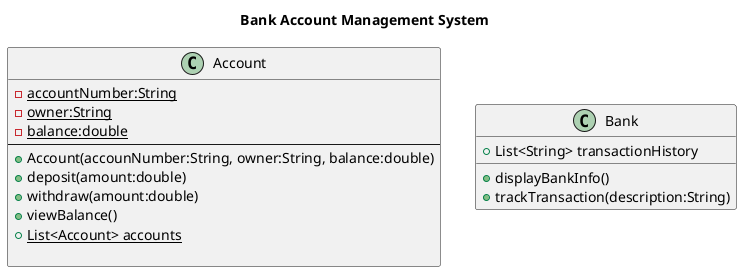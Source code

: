 @startuml Bank Account Management Model 
title Bank Account Management System

class Account {
    -{static}accountNumber:String 
    -{static}owner:String
    -{static}balance:double 
    --
    +Account(accounNumber:String, owner:String, balance:double)
    +deposit(amount:double)
    +withdraw(amount:double)
    +viewBalance()
    +{static}List<Account> accounts

}

class Bank {
    +List<String> transactionHistory
    +displayBankInfo()
    +trackTransaction(description:String)
}


@enduml